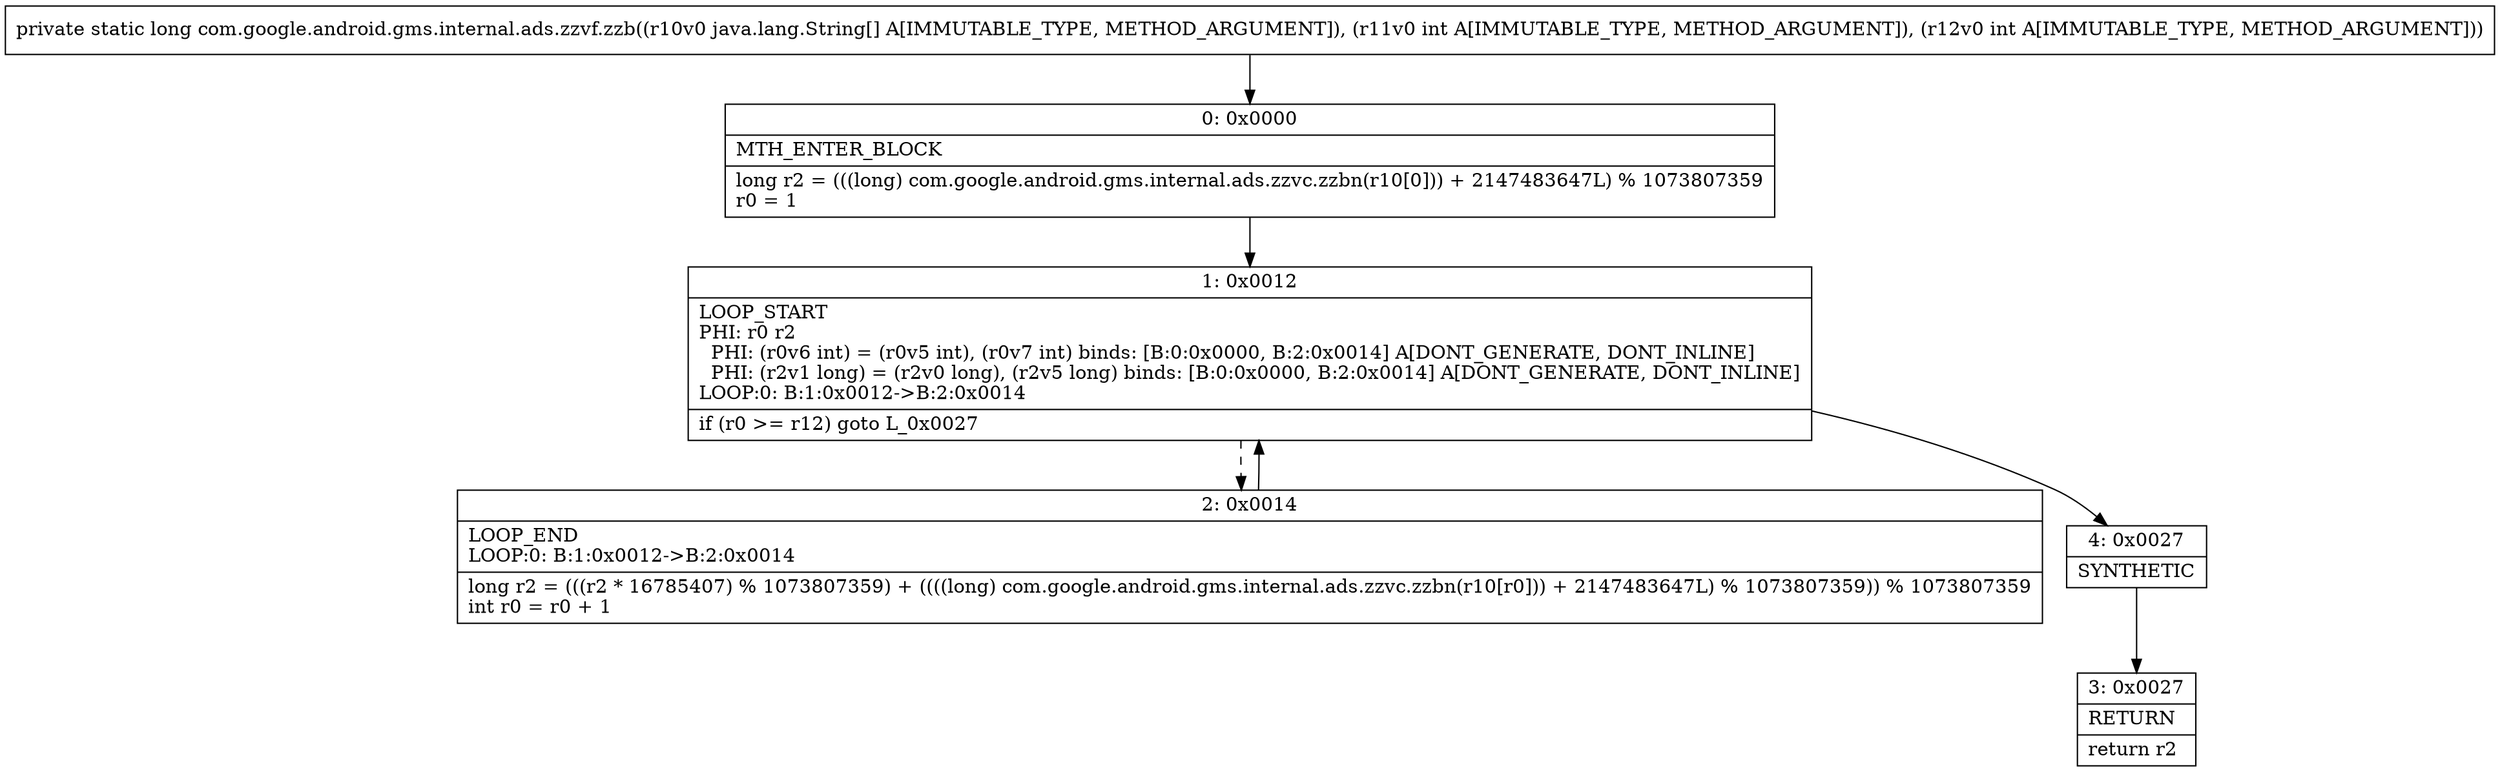 digraph "CFG forcom.google.android.gms.internal.ads.zzvf.zzb([Ljava\/lang\/String;II)J" {
Node_0 [shape=record,label="{0\:\ 0x0000|MTH_ENTER_BLOCK\l|long r2 = (((long) com.google.android.gms.internal.ads.zzvc.zzbn(r10[0])) + 2147483647L) % 1073807359\lr0 = 1\l}"];
Node_1 [shape=record,label="{1\:\ 0x0012|LOOP_START\lPHI: r0 r2 \l  PHI: (r0v6 int) = (r0v5 int), (r0v7 int) binds: [B:0:0x0000, B:2:0x0014] A[DONT_GENERATE, DONT_INLINE]\l  PHI: (r2v1 long) = (r2v0 long), (r2v5 long) binds: [B:0:0x0000, B:2:0x0014] A[DONT_GENERATE, DONT_INLINE]\lLOOP:0: B:1:0x0012\-\>B:2:0x0014\l|if (r0 \>= r12) goto L_0x0027\l}"];
Node_2 [shape=record,label="{2\:\ 0x0014|LOOP_END\lLOOP:0: B:1:0x0012\-\>B:2:0x0014\l|long r2 = (((r2 * 16785407) % 1073807359) + ((((long) com.google.android.gms.internal.ads.zzvc.zzbn(r10[r0])) + 2147483647L) % 1073807359)) % 1073807359\lint r0 = r0 + 1\l}"];
Node_3 [shape=record,label="{3\:\ 0x0027|RETURN\l|return r2\l}"];
Node_4 [shape=record,label="{4\:\ 0x0027|SYNTHETIC\l}"];
MethodNode[shape=record,label="{private static long com.google.android.gms.internal.ads.zzvf.zzb((r10v0 java.lang.String[] A[IMMUTABLE_TYPE, METHOD_ARGUMENT]), (r11v0 int A[IMMUTABLE_TYPE, METHOD_ARGUMENT]), (r12v0 int A[IMMUTABLE_TYPE, METHOD_ARGUMENT])) }"];
MethodNode -> Node_0;
Node_0 -> Node_1;
Node_1 -> Node_2[style=dashed];
Node_1 -> Node_4;
Node_2 -> Node_1;
Node_4 -> Node_3;
}

